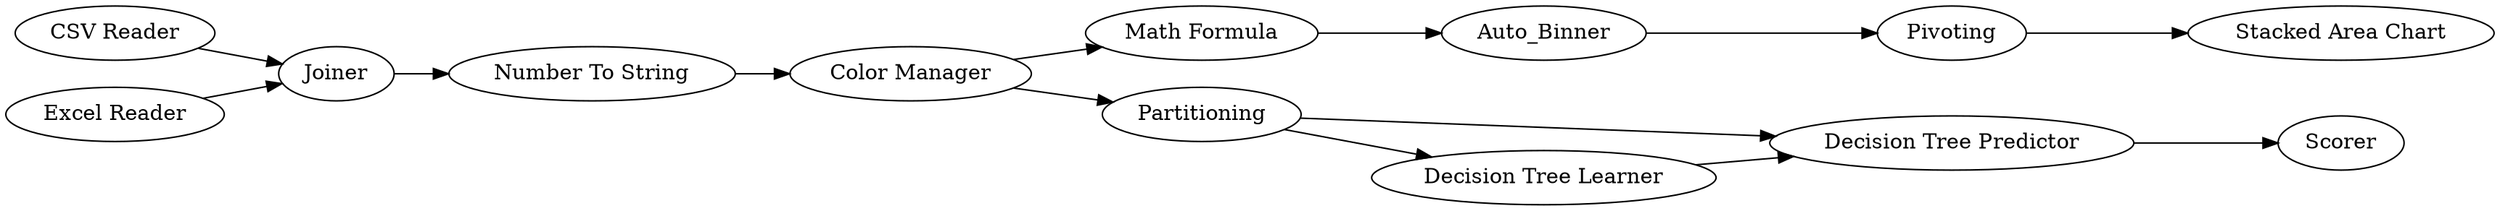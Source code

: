 digraph {
	109 -> 127
	125 -> 128
	128 -> 104
	104 -> 106
	119 -> 120
	126 -> 128
	106 -> 117
	106 -> 107
	120 -> 123
	108 -> 109
	107 -> 108
	117 -> 119
	107 -> 109
	107 [label=Partitioning]
	123 [label="Stacked Area Chart"]
	120 [label=Pivoting]
	125 [label="CSV Reader"]
	104 [label="Number To String"]
	126 [label="Excel Reader"]
	119 [label=Auto_Binner]
	127 [label=Scorer]
	109 [label="Decision Tree Predictor"]
	108 [label="Decision Tree Learner"]
	106 [label="Color Manager"]
	117 [label="Math Formula"]
	128 [label=Joiner]
	rankdir=LR
}
